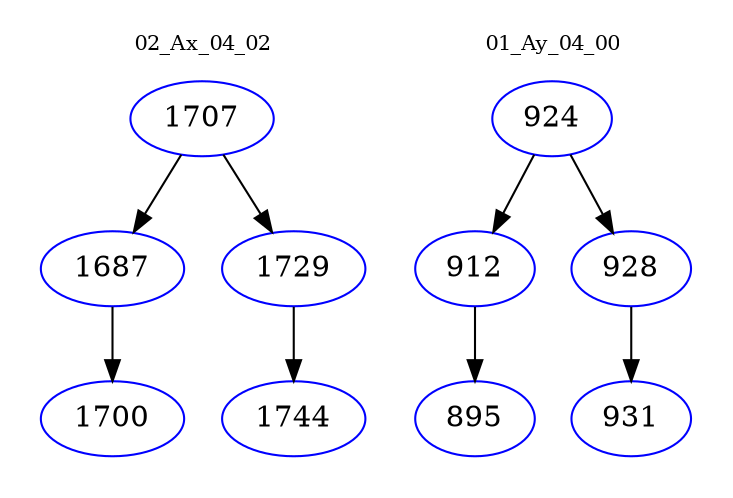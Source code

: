 digraph{
subgraph cluster_0 {
color = white
label = "02_Ax_04_02";
fontsize=10;
T0_1707 [label="1707", color="blue"]
T0_1707 -> T0_1687 [color="black"]
T0_1687 [label="1687", color="blue"]
T0_1687 -> T0_1700 [color="black"]
T0_1700 [label="1700", color="blue"]
T0_1707 -> T0_1729 [color="black"]
T0_1729 [label="1729", color="blue"]
T0_1729 -> T0_1744 [color="black"]
T0_1744 [label="1744", color="blue"]
}
subgraph cluster_1 {
color = white
label = "01_Ay_04_00";
fontsize=10;
T1_924 [label="924", color="blue"]
T1_924 -> T1_912 [color="black"]
T1_912 [label="912", color="blue"]
T1_912 -> T1_895 [color="black"]
T1_895 [label="895", color="blue"]
T1_924 -> T1_928 [color="black"]
T1_928 [label="928", color="blue"]
T1_928 -> T1_931 [color="black"]
T1_931 [label="931", color="blue"]
}
}
